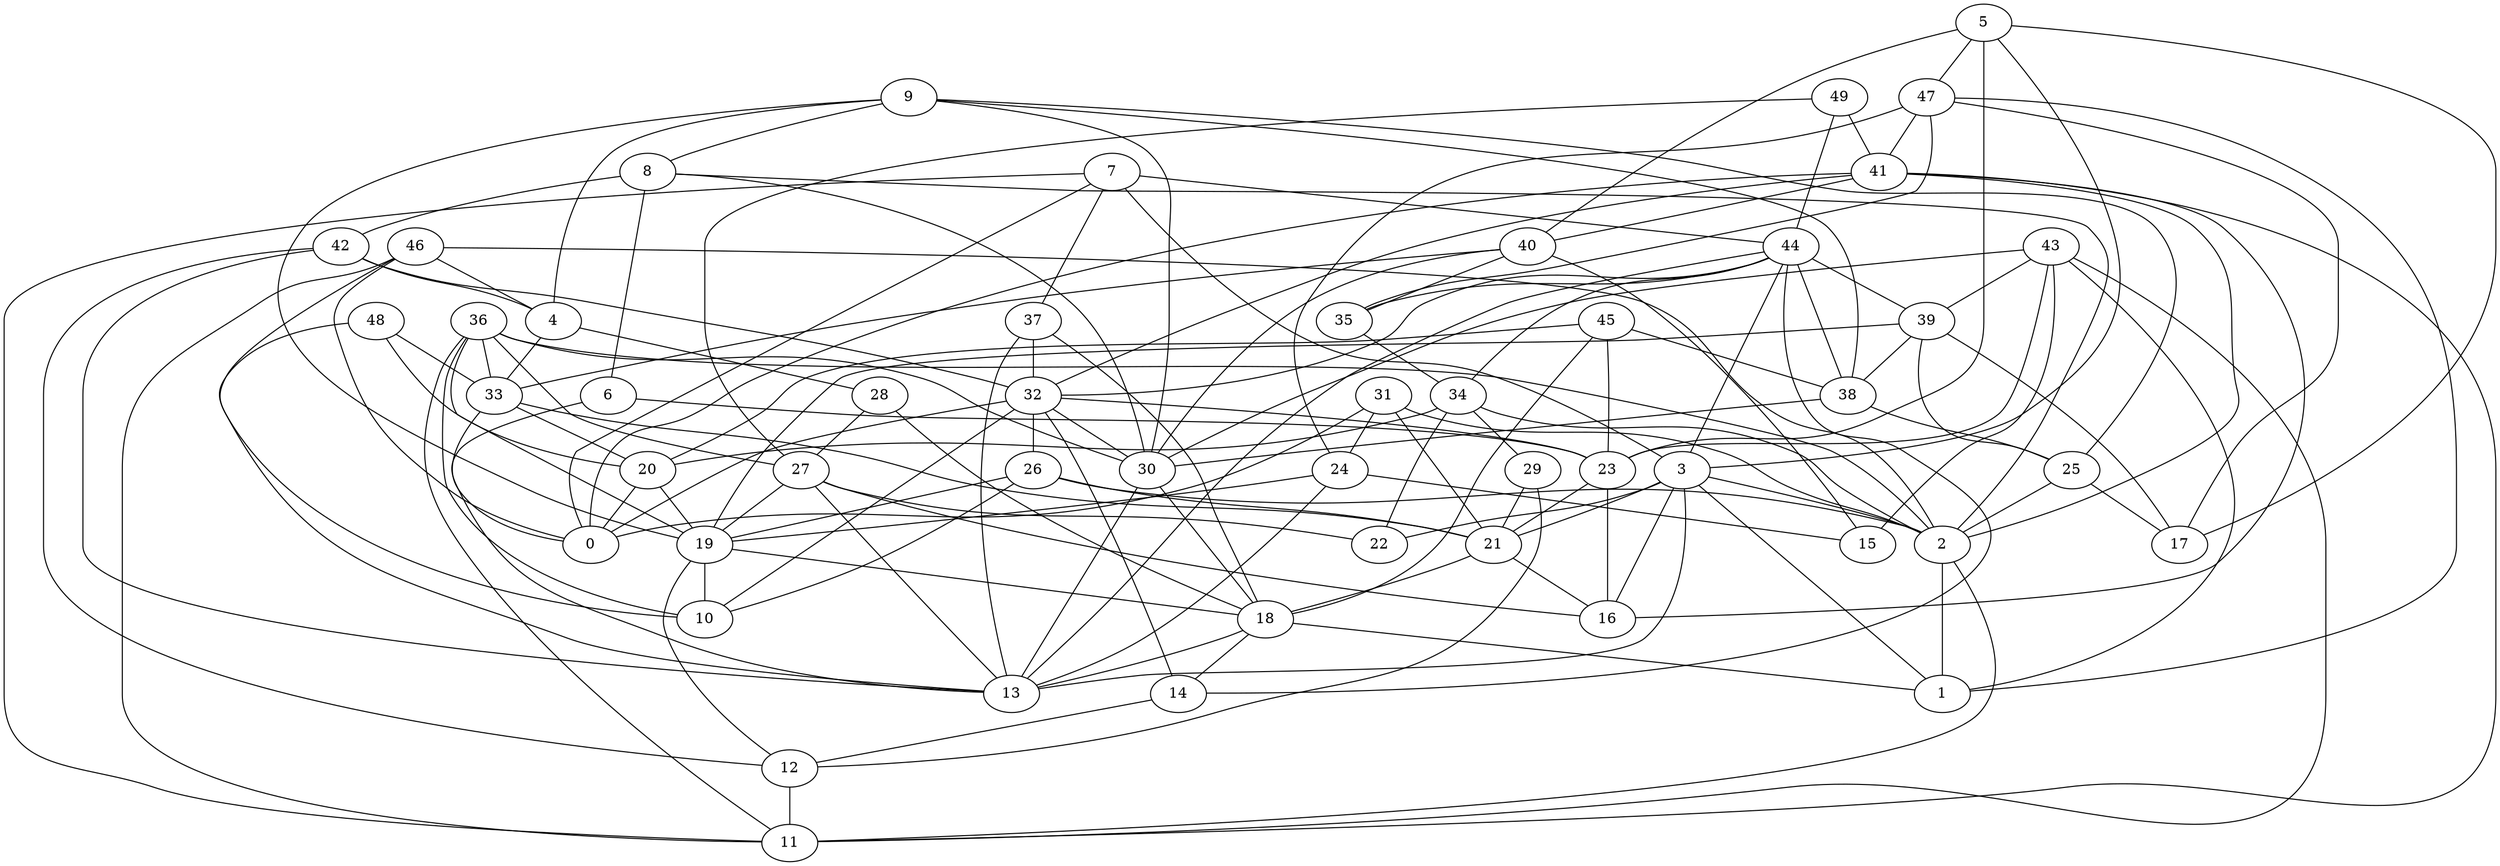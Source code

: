 digraph GG_graph {

subgraph G_graph {
edge [color = black]
"38" -> "25" [dir = none]
"38" -> "30" [dir = none]
"8" -> "6" [dir = none]
"8" -> "30" [dir = none]
"8" -> "2" [dir = none]
"8" -> "42" [dir = none]
"48" -> "33" [dir = none]
"48" -> "20" [dir = none]
"48" -> "13" [dir = none]
"31" -> "0" [dir = none]
"31" -> "2" [dir = none]
"31" -> "21" [dir = none]
"31" -> "24" [dir = none]
"37" -> "13" [dir = none]
"37" -> "18" [dir = none]
"37" -> "32" [dir = none]
"41" -> "40" [dir = none]
"41" -> "11" [dir = none]
"41" -> "16" [dir = none]
"41" -> "2" [dir = none]
"41" -> "32" [dir = none]
"41" -> "0" [dir = none]
"28" -> "27" [dir = none]
"28" -> "18" [dir = none]
"18" -> "14" [dir = none]
"18" -> "1" [dir = none]
"18" -> "13" [dir = none]
"25" -> "17" [dir = none]
"25" -> "2" [dir = none]
"2" -> "1" [dir = none]
"2" -> "11" [dir = none]
"46" -> "11" [dir = none]
"46" -> "4" [dir = none]
"46" -> "10" [dir = none]
"46" -> "0" [dir = none]
"46" -> "2" [dir = none]
"4" -> "33" [dir = none]
"4" -> "28" [dir = none]
"47" -> "24" [dir = none]
"47" -> "17" [dir = none]
"47" -> "1" [dir = none]
"47" -> "41" [dir = none]
"47" -> "35" [dir = none]
"14" -> "12" [dir = none]
"34" -> "20" [dir = none]
"34" -> "29" [dir = none]
"34" -> "2" [dir = none]
"34" -> "22" [dir = none]
"29" -> "21" [dir = none]
"29" -> "12" [dir = none]
"40" -> "15" [dir = none]
"40" -> "35" [dir = none]
"40" -> "30" [dir = none]
"40" -> "33" [dir = none]
"9" -> "8" [dir = none]
"9" -> "30" [dir = none]
"9" -> "25" [dir = none]
"9" -> "38" [dir = none]
"9" -> "19" [dir = none]
"9" -> "4" [dir = none]
"20" -> "0" [dir = none]
"20" -> "19" [dir = none]
"12" -> "11" [dir = none]
"44" -> "38" [dir = none]
"44" -> "32" [dir = none]
"44" -> "13" [dir = none]
"44" -> "3" [dir = none]
"44" -> "39" [dir = none]
"44" -> "14" [dir = none]
"44" -> "34" [dir = none]
"44" -> "35" [dir = none]
"33" -> "20" [dir = none]
"33" -> "0" [dir = none]
"33" -> "21" [dir = none]
"49" -> "41" [dir = none]
"49" -> "27" [dir = none]
"49" -> "44" [dir = none]
"42" -> "4" [dir = none]
"42" -> "13" [dir = none]
"42" -> "32" [dir = none]
"42" -> "12" [dir = none]
"7" -> "3" [dir = none]
"7" -> "37" [dir = none]
"7" -> "11" [dir = none]
"7" -> "44" [dir = none]
"7" -> "0" [dir = none]
"35" -> "34" [dir = none]
"27" -> "22" [dir = none]
"27" -> "16" [dir = none]
"27" -> "19" [dir = none]
"27" -> "13" [dir = none]
"19" -> "18" [dir = none]
"19" -> "12" [dir = none]
"19" -> "10" [dir = none]
"32" -> "26" [dir = none]
"32" -> "0" [dir = none]
"32" -> "10" [dir = none]
"32" -> "30" [dir = none]
"32" -> "23" [dir = none]
"32" -> "14" [dir = none]
"26" -> "21" [dir = none]
"26" -> "10" [dir = none]
"26" -> "2" [dir = none]
"26" -> "19" [dir = none]
"39" -> "17" [dir = none]
"39" -> "38" [dir = none]
"39" -> "25" [dir = none]
"39" -> "19" [dir = none]
"36" -> "27" [dir = none]
"36" -> "11" [dir = none]
"36" -> "33" [dir = none]
"36" -> "30" [dir = none]
"36" -> "19" [dir = none]
"36" -> "2" [dir = none]
"36" -> "10" [dir = none]
"43" -> "1" [dir = none]
"43" -> "11" [dir = none]
"43" -> "30" [dir = none]
"43" -> "23" [dir = none]
"43" -> "39" [dir = none]
"43" -> "15" [dir = none]
"24" -> "13" [dir = none]
"24" -> "15" [dir = none]
"24" -> "19" [dir = none]
"21" -> "18" [dir = none]
"21" -> "16" [dir = none]
"23" -> "21" [dir = none]
"23" -> "16" [dir = none]
"30" -> "18" [dir = none]
"30" -> "13" [dir = none]
"6" -> "23" [dir = none]
"6" -> "13" [dir = none]
"3" -> "22" [dir = none]
"3" -> "13" [dir = none]
"3" -> "2" [dir = none]
"3" -> "16" [dir = none]
"3" -> "21" [dir = none]
"3" -> "1" [dir = none]
"45" -> "38" [dir = none]
"45" -> "20" [dir = none]
"45" -> "18" [dir = none]
"45" -> "23" [dir = none]
"5" -> "3" [dir = none]
"5" -> "47" [dir = none]
"5" -> "23" [dir = none]
"5" -> "17" [dir = none]
"5" -> "40" [dir = none]
}

}
